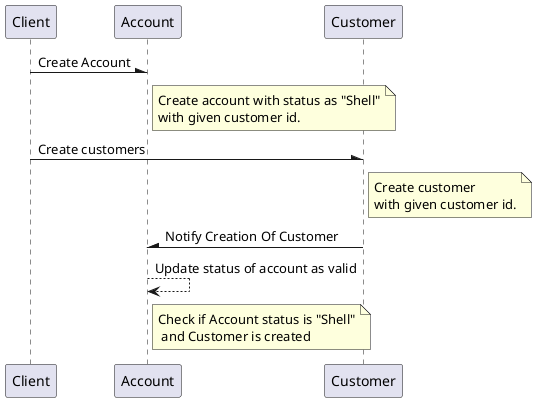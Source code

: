 @startuml
Participant Client
Participant Account
Participant Customer

Client  -\ Account: Create Account
note right of Account: Create account with status as "Shell"\nwith given customer id.
Client -\ Customer: Create customers

note right of Customer: Create customer \nwith given customer id.

Customer -\ Account: Notify Creation Of Customer

Account -->Account : Update status of account as valid
note right of Account: Check if Account status is "Shell"\n and Customer is created

@enduml